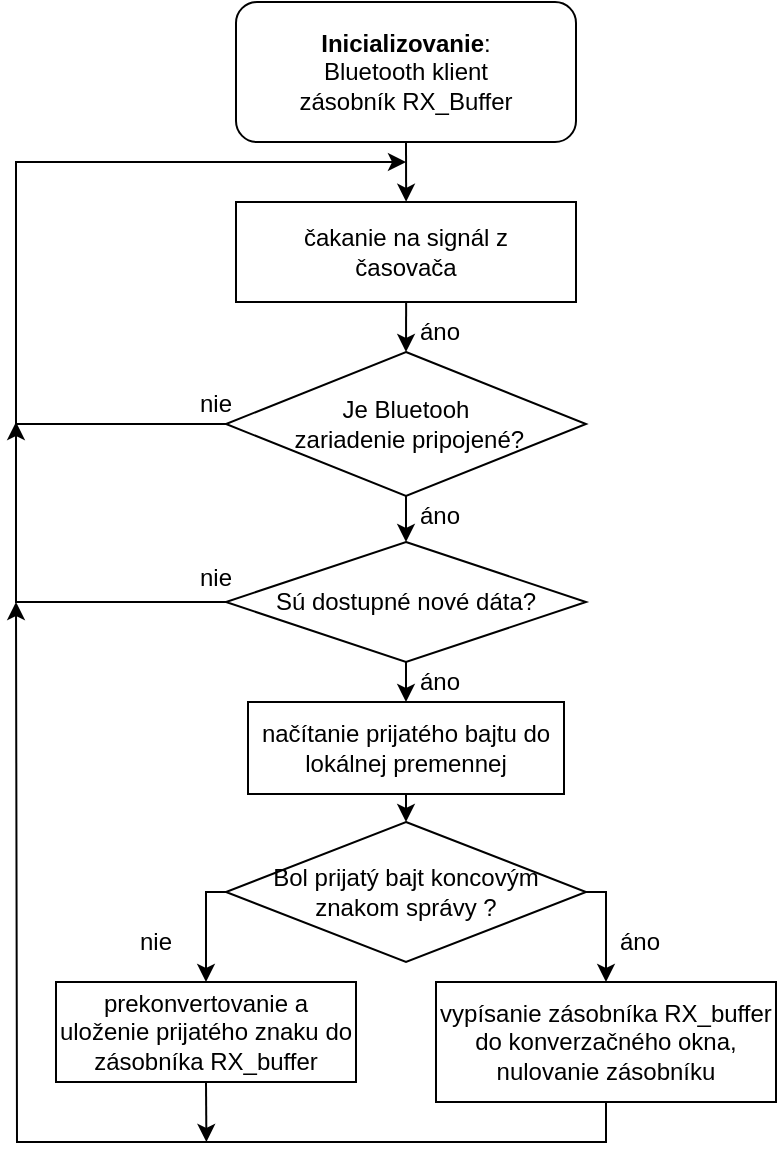 <mxfile version="10.5.9" type="google"><diagram id="XNExp4n0zaLFpKBTc6Y-" name="Page-1"><mxGraphModel dx="1394" dy="764" grid="1" gridSize="10" guides="1" tooltips="1" connect="1" arrows="1" fold="1" page="1" pageScale="1" pageWidth="1169" pageHeight="827" math="0" shadow="0"><root><mxCell id="0"/><mxCell id="1" parent="0"/><mxCell id="0orYSjR11-9E9f3x4QnW-6" style="edgeStyle=orthogonalEdgeStyle;rounded=0;orthogonalLoop=1;jettySize=auto;html=1;exitX=0.5;exitY=1;exitDx=0;exitDy=0;entryX=0.5;entryY=0;entryDx=0;entryDy=0;" parent="1" source="0orYSjR11-9E9f3x4QnW-1" edge="1"><mxGeometry relative="1" as="geometry"><mxPoint x="255.069" y="119.897" as="targetPoint"/></mxGeometry></mxCell><mxCell id="0orYSjR11-9E9f3x4QnW-1" value="&lt;b&gt;Inicializovanie&lt;/b&gt;:&lt;br&gt;Bluetooth klient&lt;br&gt;zásobník RX_Buffer&lt;br&gt;" style="rounded=1;whiteSpace=wrap;html=1;" parent="1" vertex="1"><mxGeometry x="170" y="20" width="170" height="70" as="geometry"/></mxCell><mxCell id="0orYSjR11-9E9f3x4QnW-7" style="edgeStyle=orthogonalEdgeStyle;rounded=0;orthogonalLoop=1;jettySize=auto;html=1;exitX=0.5;exitY=1;exitDx=0;exitDy=0;entryX=0.5;entryY=0;entryDx=0;entryDy=0;" parent="1" target="0orYSjR11-9E9f3x4QnW-3" edge="1"><mxGeometry relative="1" as="geometry"><mxPoint x="255.069" y="170.241" as="sourcePoint"/></mxGeometry></mxCell><mxCell id="0orYSjR11-9E9f3x4QnW-8" style="edgeStyle=orthogonalEdgeStyle;rounded=0;orthogonalLoop=1;jettySize=auto;html=1;exitX=0.5;exitY=1;exitDx=0;exitDy=0;entryX=0.5;entryY=0;entryDx=0;entryDy=0;" parent="1" source="0orYSjR11-9E9f3x4QnW-3" target="0orYSjR11-9E9f3x4QnW-5" edge="1"><mxGeometry relative="1" as="geometry"/></mxCell><mxCell id="0orYSjR11-9E9f3x4QnW-9" style="edgeStyle=orthogonalEdgeStyle;rounded=0;orthogonalLoop=1;jettySize=auto;html=1;exitX=0;exitY=0.5;exitDx=0;exitDy=0;" parent="1" source="0orYSjR11-9E9f3x4QnW-3" edge="1"><mxGeometry relative="1" as="geometry"><mxPoint x="255" y="100" as="targetPoint"/><Array as="points"><mxPoint x="60" y="231"/><mxPoint x="60" y="100"/></Array></mxGeometry></mxCell><mxCell id="0orYSjR11-9E9f3x4QnW-3" value="Je Bluetooh&lt;br&gt;&amp;nbsp;zariadenie pripojené?" style="rhombus;whiteSpace=wrap;html=1;" parent="1" vertex="1"><mxGeometry x="165" y="195" width="180" height="72" as="geometry"/></mxCell><mxCell id="0orYSjR11-9E9f3x4QnW-10" style="edgeStyle=orthogonalEdgeStyle;rounded=0;orthogonalLoop=1;jettySize=auto;html=1;exitX=0;exitY=0.5;exitDx=0;exitDy=0;" parent="1" source="0orYSjR11-9E9f3x4QnW-5" edge="1"><mxGeometry relative="1" as="geometry"><mxPoint x="60" y="230" as="targetPoint"/><Array as="points"><mxPoint x="60" y="320"/></Array></mxGeometry></mxCell><mxCell id="0orYSjR11-9E9f3x4QnW-18" style="edgeStyle=orthogonalEdgeStyle;rounded=0;orthogonalLoop=1;jettySize=auto;html=1;exitX=0.5;exitY=1;exitDx=0;exitDy=0;entryX=0.5;entryY=0;entryDx=0;entryDy=0;" parent="1" source="0orYSjR11-9E9f3x4QnW-5" target="0orYSjR11-9E9f3x4QnW-16" edge="1"><mxGeometry relative="1" as="geometry"/></mxCell><mxCell id="0orYSjR11-9E9f3x4QnW-5" value="Sú dostupné nové dáta?" style="rhombus;whiteSpace=wrap;html=1;" parent="1" vertex="1"><mxGeometry x="165" y="290" width="180" height="60" as="geometry"/></mxCell><mxCell id="0orYSjR11-9E9f3x4QnW-11" value="nie" style="text;html=1;resizable=0;points=[];autosize=1;align=left;verticalAlign=top;spacingTop=-4;" parent="1" vertex="1"><mxGeometry x="150" y="211" width="30" height="20" as="geometry"/></mxCell><mxCell id="0orYSjR11-9E9f3x4QnW-12" value="nie" style="text;html=1;resizable=0;points=[];autosize=1;align=left;verticalAlign=top;spacingTop=-4;" parent="1" vertex="1"><mxGeometry x="150" y="297.5" width="30" height="20" as="geometry"/></mxCell><mxCell id="0orYSjR11-9E9f3x4QnW-13" value="áno" style="text;html=1;resizable=0;points=[];autosize=1;align=left;verticalAlign=top;spacingTop=-4;" parent="1" vertex="1"><mxGeometry x="260" y="267" width="40" height="20" as="geometry"/></mxCell><mxCell id="0orYSjR11-9E9f3x4QnW-14" value="áno" style="text;html=1;resizable=0;points=[];autosize=1;align=left;verticalAlign=top;spacingTop=-4;" parent="1" vertex="1"><mxGeometry x="260" y="175" width="40" height="20" as="geometry"/></mxCell><mxCell id="0orYSjR11-9E9f3x4QnW-15" value="&lt;span&gt;čakanie na&lt;/span&gt;&lt;span&gt;&amp;nbsp;signál z&lt;/span&gt;&lt;br&gt;&lt;span&gt;časovača&lt;/span&gt;" style="rounded=0;whiteSpace=wrap;html=1;" parent="1" vertex="1"><mxGeometry x="170" y="120" width="170" height="50" as="geometry"/></mxCell><mxCell id="0orYSjR11-9E9f3x4QnW-21" style="edgeStyle=orthogonalEdgeStyle;rounded=0;orthogonalLoop=1;jettySize=auto;html=1;exitX=0.5;exitY=1;exitDx=0;exitDy=0;entryX=0.5;entryY=0;entryDx=0;entryDy=0;" parent="1" source="0orYSjR11-9E9f3x4QnW-16" target="0orYSjR11-9E9f3x4QnW-20" edge="1"><mxGeometry relative="1" as="geometry"/></mxCell><mxCell id="0orYSjR11-9E9f3x4QnW-16" value="načítanie prijatého bajtu do lokálnej premennej" style="rounded=0;whiteSpace=wrap;html=1;" parent="1" vertex="1"><mxGeometry x="176" y="370" width="158" height="46" as="geometry"/></mxCell><mxCell id="0orYSjR11-9E9f3x4QnW-19" value="áno" style="text;html=1;resizable=0;points=[];autosize=1;align=left;verticalAlign=top;spacingTop=-4;" parent="1" vertex="1"><mxGeometry x="260" y="350" width="40" height="20" as="geometry"/></mxCell><mxCell id="0orYSjR11-9E9f3x4QnW-24" style="edgeStyle=orthogonalEdgeStyle;rounded=0;orthogonalLoop=1;jettySize=auto;html=1;exitX=0;exitY=0.5;exitDx=0;exitDy=0;entryX=0.5;entryY=0;entryDx=0;entryDy=0;" parent="1" source="0orYSjR11-9E9f3x4QnW-20" target="0orYSjR11-9E9f3x4QnW-22" edge="1"><mxGeometry relative="1" as="geometry"><Array as="points"><mxPoint x="155" y="465"/></Array></mxGeometry></mxCell><mxCell id="0orYSjR11-9E9f3x4QnW-25" style="edgeStyle=orthogonalEdgeStyle;rounded=0;orthogonalLoop=1;jettySize=auto;html=1;exitX=1;exitY=0.5;exitDx=0;exitDy=0;entryX=0.5;entryY=0;entryDx=0;entryDy=0;" parent="1" source="0orYSjR11-9E9f3x4QnW-20" target="0orYSjR11-9E9f3x4QnW-23" edge="1"><mxGeometry relative="1" as="geometry"><Array as="points"><mxPoint x="355" y="465"/></Array></mxGeometry></mxCell><mxCell id="0orYSjR11-9E9f3x4QnW-20" value="Bol prijatý bajt koncovým&lt;br&gt;&amp;nbsp;znakom správy ?&amp;nbsp;" style="rhombus;whiteSpace=wrap;html=1;" parent="1" vertex="1"><mxGeometry x="165" y="430" width="180" height="70" as="geometry"/></mxCell><mxCell id="0orYSjR11-9E9f3x4QnW-28" style="edgeStyle=orthogonalEdgeStyle;rounded=0;orthogonalLoop=1;jettySize=auto;html=1;exitX=0.5;exitY=1;exitDx=0;exitDy=0;" parent="1" source="0orYSjR11-9E9f3x4QnW-22" edge="1"><mxGeometry relative="1" as="geometry"><mxPoint x="155.2" y="590" as="targetPoint"/></mxGeometry></mxCell><mxCell id="0orYSjR11-9E9f3x4QnW-22" value="prekonvertovanie a uloženie prijatého znaku do zásobníka RX_buffer" style="rounded=0;whiteSpace=wrap;html=1;" parent="1" vertex="1"><mxGeometry x="80" y="510" width="150" height="50" as="geometry"/></mxCell><mxCell id="0orYSjR11-9E9f3x4QnW-27" style="edgeStyle=orthogonalEdgeStyle;rounded=0;orthogonalLoop=1;jettySize=auto;html=1;exitX=0.5;exitY=1;exitDx=0;exitDy=0;" parent="1" source="0orYSjR11-9E9f3x4QnW-23" edge="1"><mxGeometry relative="1" as="geometry"><mxPoint x="60" y="320" as="targetPoint"/></mxGeometry></mxCell><mxCell id="0orYSjR11-9E9f3x4QnW-23" value="vypísanie zásobníka RX_buffer do konverzačného okna,&lt;br&gt;nulovanie zásobníku&lt;br&gt;" style="rounded=0;whiteSpace=wrap;html=1;" parent="1" vertex="1"><mxGeometry x="270" y="510" width="170" height="60" as="geometry"/></mxCell><mxCell id="0orYSjR11-9E9f3x4QnW-26" value="áno" style="text;html=1;resizable=0;points=[];autosize=1;align=left;verticalAlign=top;spacingTop=-4;" parent="1" vertex="1"><mxGeometry x="360" y="480" width="40" height="20" as="geometry"/></mxCell><mxCell id="G8xTlLFe_sTjiBw2zuxd-1" value="nie" style="text;html=1;resizable=0;points=[];autosize=1;align=left;verticalAlign=top;spacingTop=-4;" vertex="1" parent="1"><mxGeometry x="120" y="480" width="30" height="20" as="geometry"/></mxCell></root></mxGraphModel></diagram></mxfile>